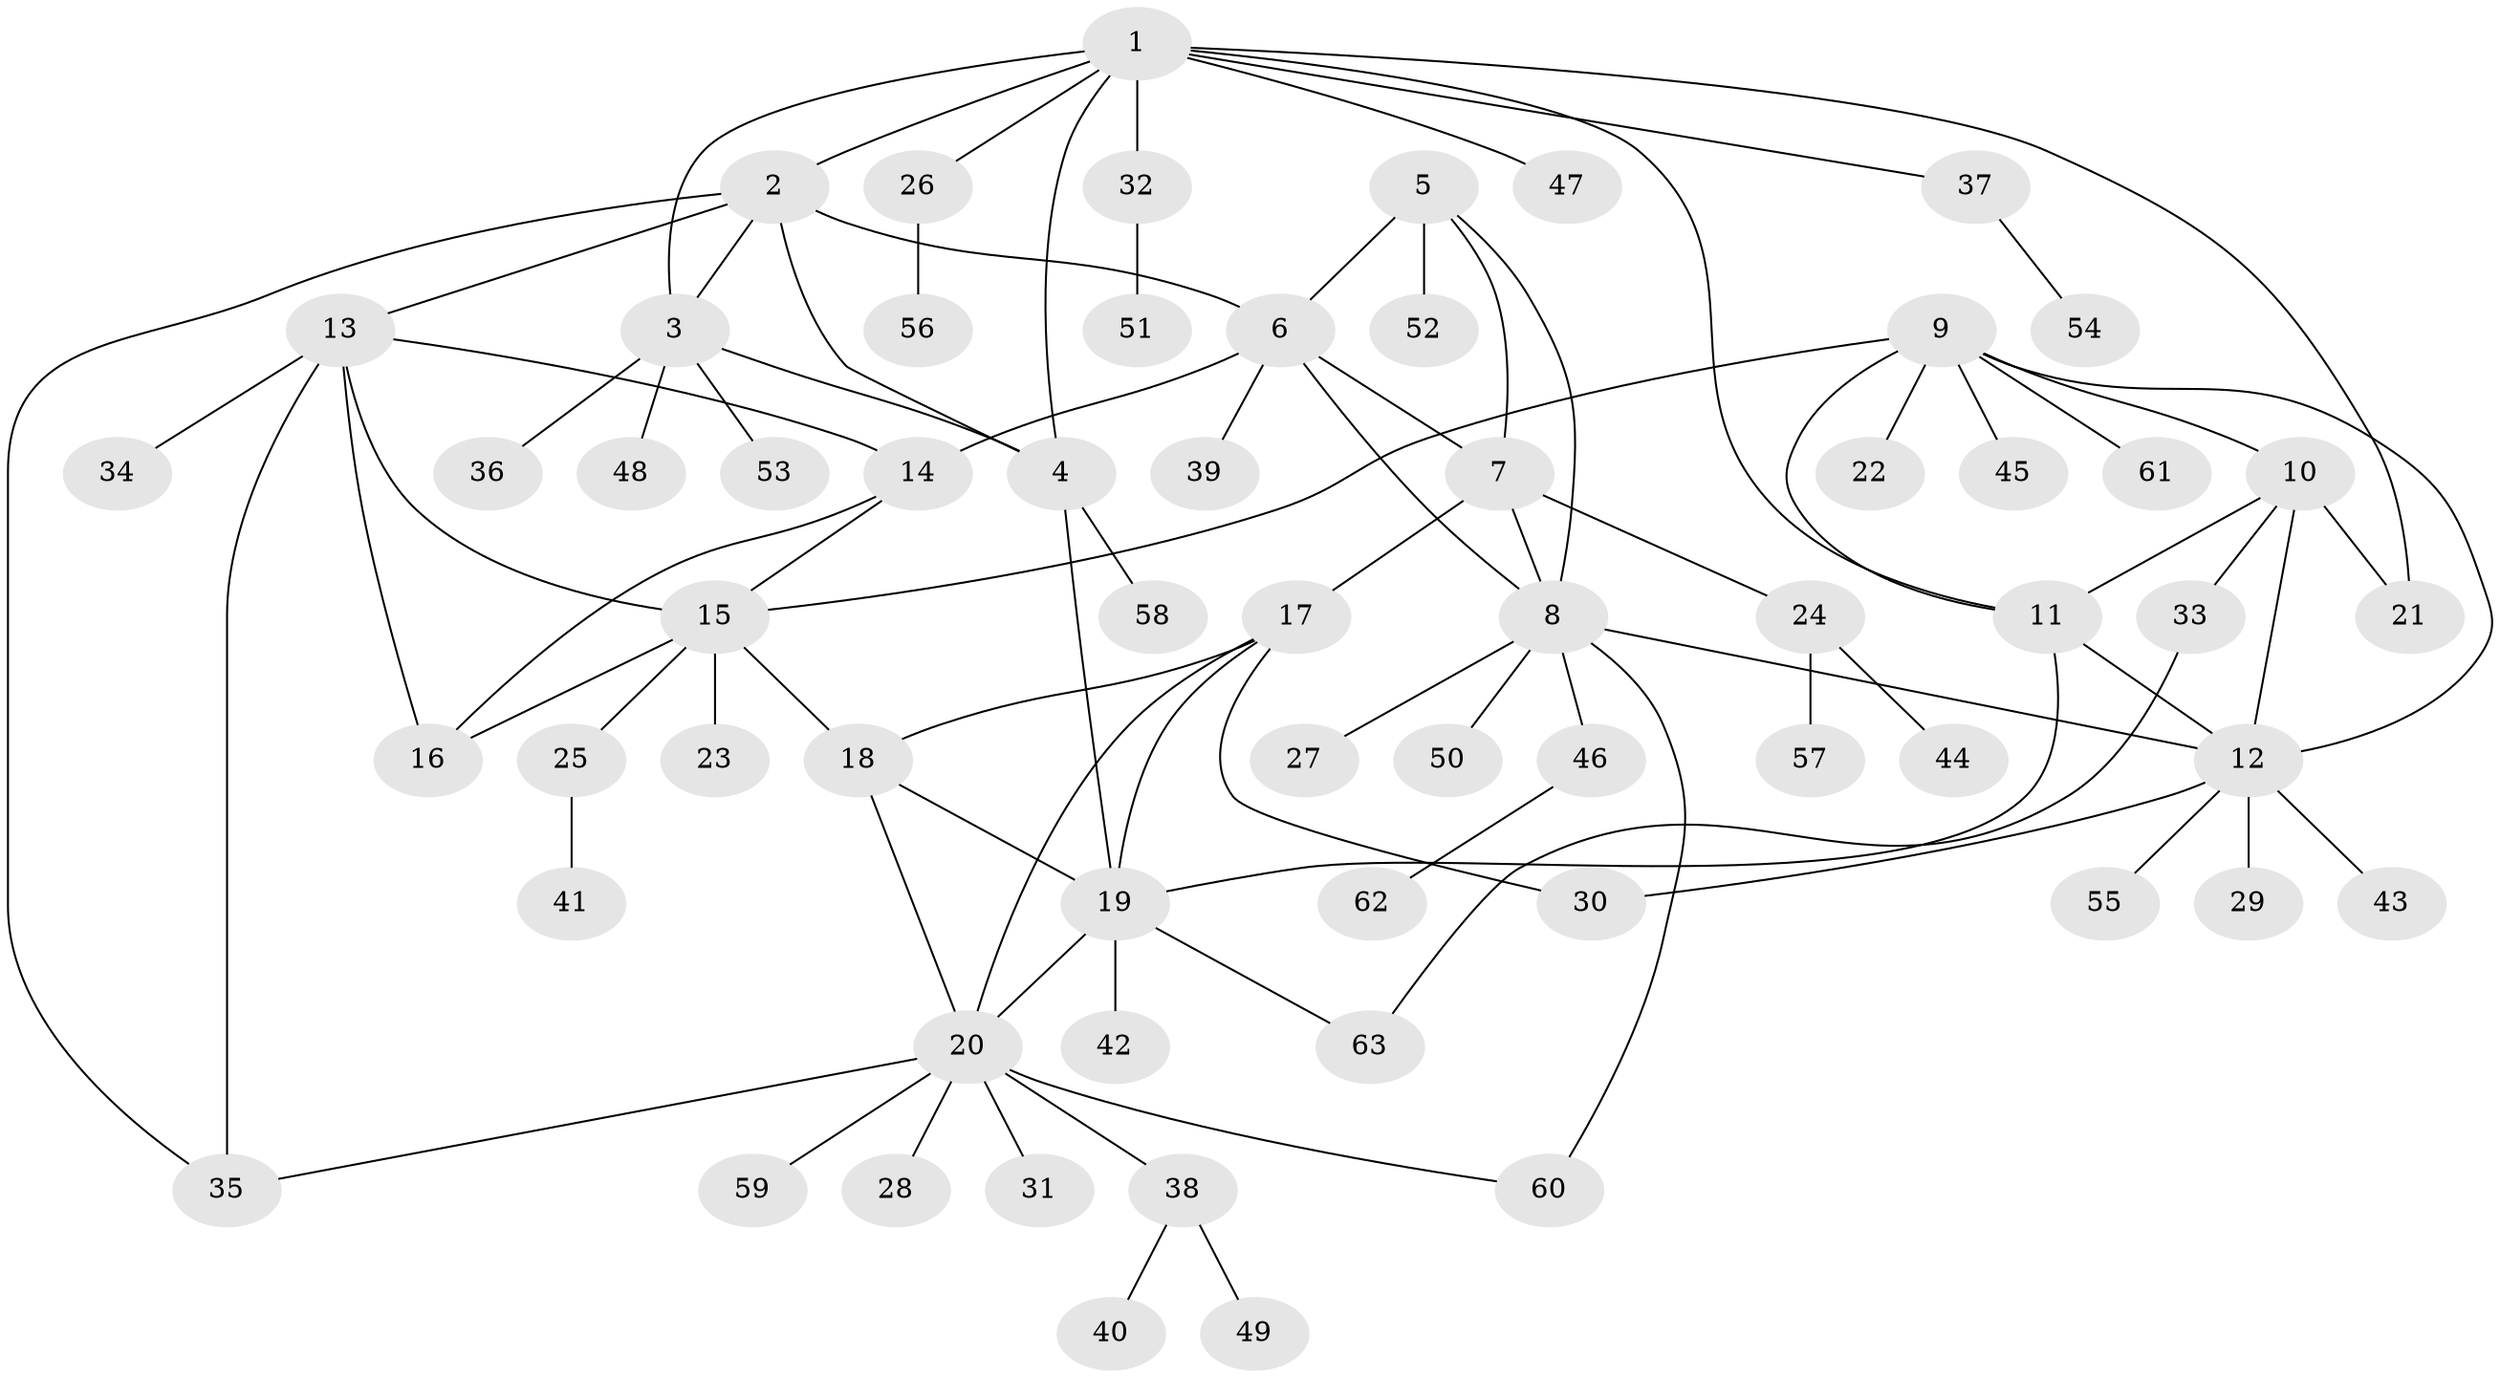 // original degree distribution, {10: 0.02247191011235955, 7: 0.033707865168539325, 6: 0.0449438202247191, 5: 0.0449438202247191, 9: 0.02247191011235955, 8: 0.0449438202247191, 3: 0.0449438202247191, 1: 0.5955056179775281, 4: 0.02247191011235955, 2: 0.12359550561797752}
// Generated by graph-tools (version 1.1) at 2025/52/03/04/25 22:52:30]
// undirected, 63 vertices, 89 edges
graph export_dot {
  node [color=gray90,style=filled];
  1;
  2;
  3;
  4;
  5;
  6;
  7;
  8;
  9;
  10;
  11;
  12;
  13;
  14;
  15;
  16;
  17;
  18;
  19;
  20;
  21;
  22;
  23;
  24;
  25;
  26;
  27;
  28;
  29;
  30;
  31;
  32;
  33;
  34;
  35;
  36;
  37;
  38;
  39;
  40;
  41;
  42;
  43;
  44;
  45;
  46;
  47;
  48;
  49;
  50;
  51;
  52;
  53;
  54;
  55;
  56;
  57;
  58;
  59;
  60;
  61;
  62;
  63;
  1 -- 2 [weight=1.0];
  1 -- 3 [weight=1.0];
  1 -- 4 [weight=1.0];
  1 -- 11 [weight=1.0];
  1 -- 21 [weight=1.0];
  1 -- 26 [weight=1.0];
  1 -- 32 [weight=1.0];
  1 -- 37 [weight=1.0];
  1 -- 47 [weight=1.0];
  2 -- 3 [weight=1.0];
  2 -- 4 [weight=1.0];
  2 -- 6 [weight=1.0];
  2 -- 13 [weight=1.0];
  2 -- 35 [weight=1.0];
  3 -- 4 [weight=1.0];
  3 -- 36 [weight=1.0];
  3 -- 48 [weight=1.0];
  3 -- 53 [weight=1.0];
  4 -- 19 [weight=1.0];
  4 -- 58 [weight=1.0];
  5 -- 6 [weight=1.0];
  5 -- 7 [weight=1.0];
  5 -- 8 [weight=1.0];
  5 -- 52 [weight=1.0];
  6 -- 7 [weight=1.0];
  6 -- 8 [weight=1.0];
  6 -- 14 [weight=1.0];
  6 -- 39 [weight=1.0];
  7 -- 8 [weight=1.0];
  7 -- 17 [weight=1.0];
  7 -- 24 [weight=1.0];
  8 -- 12 [weight=1.0];
  8 -- 27 [weight=1.0];
  8 -- 46 [weight=1.0];
  8 -- 50 [weight=1.0];
  8 -- 60 [weight=1.0];
  9 -- 10 [weight=1.0];
  9 -- 11 [weight=1.0];
  9 -- 12 [weight=1.0];
  9 -- 15 [weight=1.0];
  9 -- 22 [weight=1.0];
  9 -- 45 [weight=1.0];
  9 -- 61 [weight=1.0];
  10 -- 11 [weight=1.0];
  10 -- 12 [weight=1.0];
  10 -- 21 [weight=1.0];
  10 -- 33 [weight=3.0];
  11 -- 12 [weight=1.0];
  11 -- 19 [weight=1.0];
  12 -- 29 [weight=1.0];
  12 -- 30 [weight=1.0];
  12 -- 43 [weight=1.0];
  12 -- 55 [weight=1.0];
  13 -- 14 [weight=1.0];
  13 -- 15 [weight=1.0];
  13 -- 16 [weight=1.0];
  13 -- 34 [weight=1.0];
  13 -- 35 [weight=1.0];
  14 -- 15 [weight=1.0];
  14 -- 16 [weight=1.0];
  15 -- 16 [weight=1.0];
  15 -- 18 [weight=1.0];
  15 -- 23 [weight=1.0];
  15 -- 25 [weight=1.0];
  17 -- 18 [weight=1.0];
  17 -- 19 [weight=1.0];
  17 -- 20 [weight=1.0];
  17 -- 30 [weight=1.0];
  18 -- 19 [weight=1.0];
  18 -- 20 [weight=1.0];
  19 -- 20 [weight=1.0];
  19 -- 42 [weight=1.0];
  19 -- 63 [weight=1.0];
  20 -- 28 [weight=1.0];
  20 -- 31 [weight=1.0];
  20 -- 35 [weight=1.0];
  20 -- 38 [weight=1.0];
  20 -- 59 [weight=1.0];
  20 -- 60 [weight=1.0];
  24 -- 44 [weight=1.0];
  24 -- 57 [weight=1.0];
  25 -- 41 [weight=1.0];
  26 -- 56 [weight=1.0];
  32 -- 51 [weight=1.0];
  33 -- 63 [weight=1.0];
  37 -- 54 [weight=1.0];
  38 -- 40 [weight=1.0];
  38 -- 49 [weight=1.0];
  46 -- 62 [weight=1.0];
}
